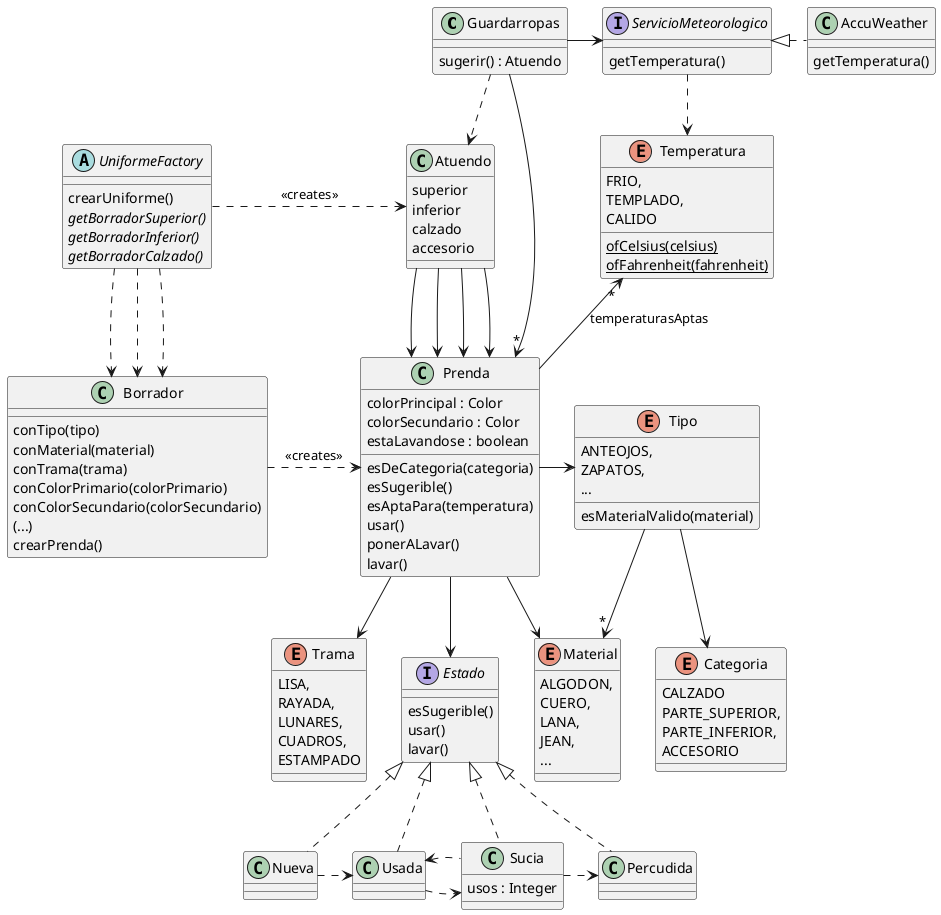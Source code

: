 @startuml iteracion-4

class Guardarropas {
  sugerir() : Atuendo
}

Guardarropas ..> Atuendo
Guardarropas -right-> "*" Prenda
Guardarropas -right-> ServicioMeteorologico

interface ServicioMeteorologico {
    getTemperatura()
}

ServicioMeteorologico ..> Temperatura

ServicioMeteorologico <|.right. AccuWeather

class AccuWeather {
    getTemperatura()
}

enum Temperatura {
    FRIO,
    TEMPLADO,
    CALIDO
    {static} ofCelsius(celsius)
    {static} ofFahrenheit(fahrenheit)
}

abstract UniformeFactory {
  crearUniforme()
  {abstract} getBorradorSuperior()
  {abstract} getBorradorInferior()
  {abstract} getBorradorCalzado()
}

UniformeFactory .right.> Atuendo : <<creates>>
UniformeFactory ..> Borrador
UniformeFactory ..> Borrador
UniformeFactory ..> Borrador

class Atuendo {
   superior
   inferior
   calzado
   accesorio
}

Atuendo --> Prenda
Atuendo --> Prenda
Atuendo --> Prenda
Atuendo --> Prenda

class Borrador {
  conTipo(tipo)
  conMaterial(material)
  conTrama(trama)
  conColorPrimario(colorPrimario)
  conColorSecundario(colorSecundario)
  (...)
  crearPrenda()
}

Borrador .right.> Prenda : <<creates>>

class Prenda {
 colorPrincipal : Color
 colorSecundario : Color
 estaLavandose : boolean
 esDeCategoria(categoria)
 esSugerible()
 esAptaPara(temperatura)
 usar()
 ponerALavar()
 lavar()
}

Prenda -up-> "*" Temperatura : "temperaturasAptas"
Prenda -right-> Tipo
Prenda --> Material
Prenda --> Trama
Prenda --> Estado

enum Material {
  ALGODON,
  CUERO,
  LANA,
  JEAN,
  ...
}

enum Trama {
  LISA,
  RAYADA,
  LUNARES,
  CUADROS,
  ESTAMPADO
}

enum Tipo {
  ANTEOJOS,
  ZAPATOS,
  ...
  esMaterialValido(material)
}

Tipo --> "*" Material
Tipo --> Categoria

enum Categoria {
  CALZADO
  PARTE_SUPERIOR,
  PARTE_INFERIOR,
  ACCESORIO
}

interface Estado {
 esSugerible()
 usar()
 lavar()
}

Estado <|.. Nueva
Estado <|.. Usada
Estado <|.. Sucia
Estado <|.. Percudida

Nueva .right.> Usada
Usada .right.> Sucia
Sucia .left.> Usada
Sucia .right.> Percudida

class Sucia {
  usos : Integer
}

@enduml
